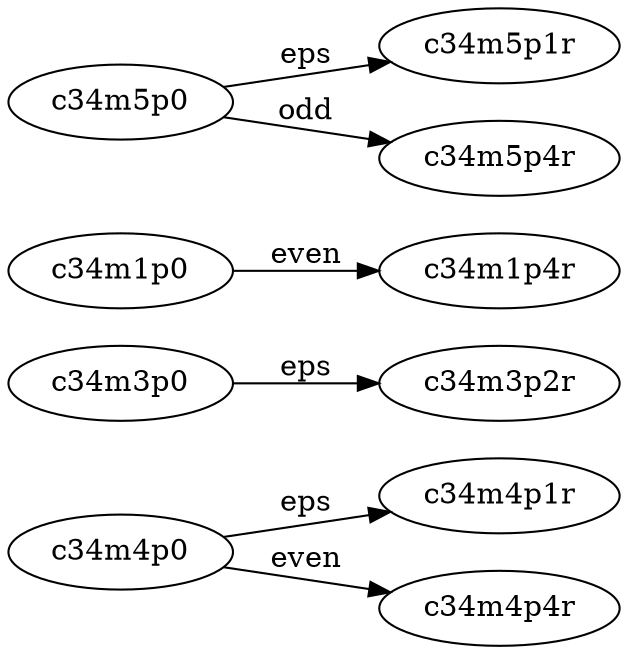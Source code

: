 digraph finite_state_machine {
	rankdir=LR;
	c34m4p0 -> c34m4p1r [ label = "eps"];
	c34m4p0 -> c34m4p4r [ label = "even"];
	c34m3p0 -> c34m3p2r [ label = "eps"];
	c34m1p0 -> c34m1p4r [ label = "even"];
	c34m5p0 -> c34m5p1r [ label = "eps"];
	c34m5p0 -> c34m5p4r [ label = "odd"];
}